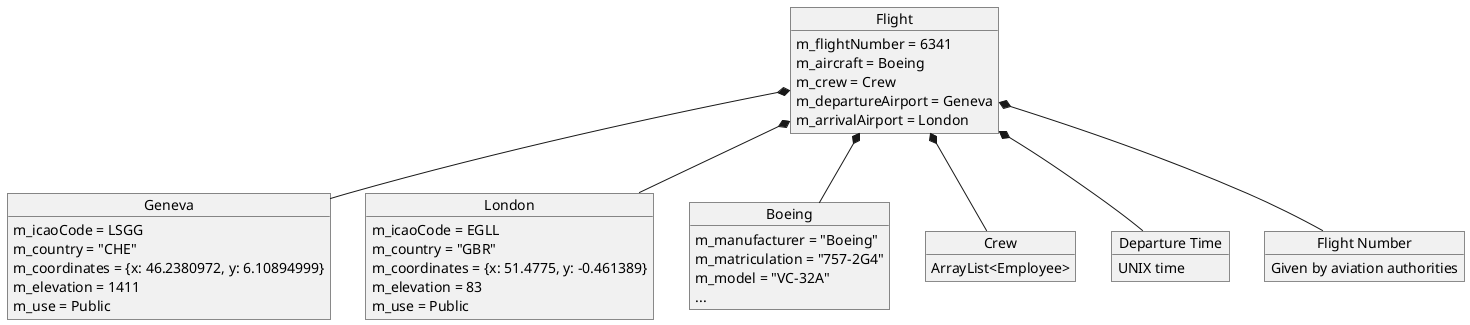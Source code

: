@startuml
object Geneva {
    m_icaoCode = LSGG
    m_country = "CHE"
    m_coordinates = {x: 46.2380972, y: 6.10894999}
    m_elevation = 1411
    m_use = Public
}
object London {
    m_icaoCode = EGLL
    m_country = "GBR"
    m_coordinates = {x: 51.4775, y: -0.461389}
    m_elevation = 83
    m_use = Public
}
object Boeing {
    m_manufacturer = "Boeing"
    m_matriculation = "757-2G4"
    m_model = "VC-32A"
    ...
}
object Crew {
    ArrayList<Employee>
}
object "Departure Time" as DepartureTime {
    UNIX time
}
object "Flight Number" as FlightNumber {
    Given by aviation authorities
}
Object Flight {
    m_flightNumber = 6341
    m_aircraft = Boeing
    m_crew = Crew
    m_departureAirport = Geneva
    m_arrivalAirport = London
}
Flight *-- Geneva
Flight *-- London
Flight *-- Boeing
Flight *-- Crew
Flight *-- DepartureTime
Flight *-- FlightNumber

@enduml